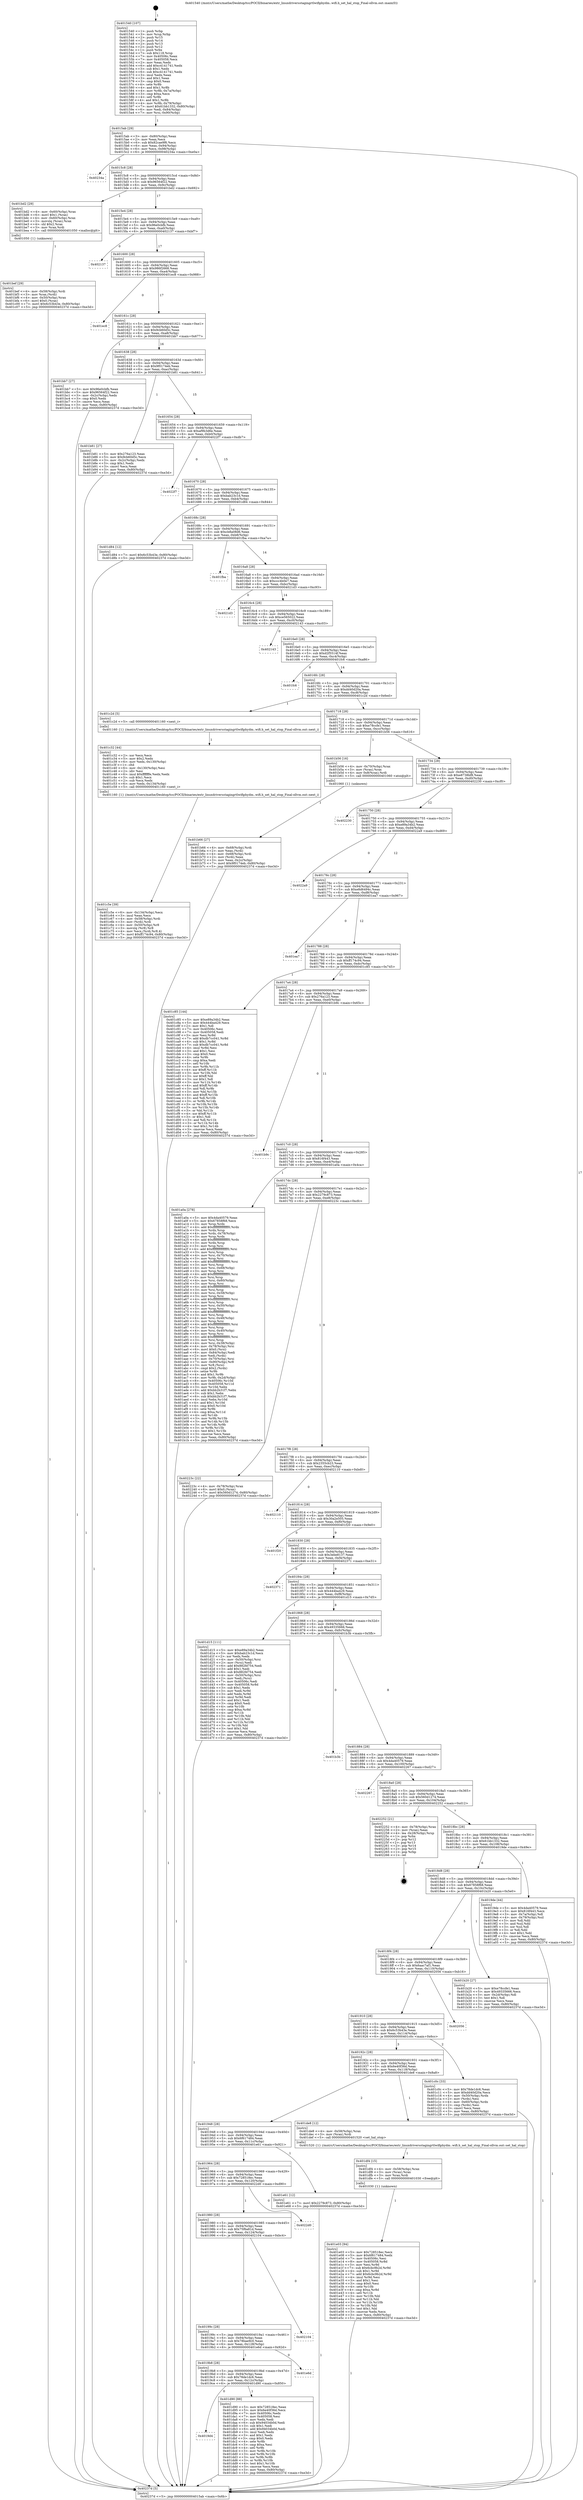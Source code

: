 digraph "0x401540" {
  label = "0x401540 (/mnt/c/Users/mathe/Desktop/tcc/POCII/binaries/extr_linuxdriversstagingrtlwifiphydm..wifi.h_set_hal_stop_Final-ollvm.out::main(0))"
  labelloc = "t"
  node[shape=record]

  Entry [label="",width=0.3,height=0.3,shape=circle,fillcolor=black,style=filled]
  "0x4015ab" [label="{
     0x4015ab [29]\l
     | [instrs]\l
     &nbsp;&nbsp;0x4015ab \<+3\>: mov -0x80(%rbp),%eax\l
     &nbsp;&nbsp;0x4015ae \<+2\>: mov %eax,%ecx\l
     &nbsp;&nbsp;0x4015b0 \<+6\>: sub $0x82cae9f6,%ecx\l
     &nbsp;&nbsp;0x4015b6 \<+6\>: mov %eax,-0x94(%rbp)\l
     &nbsp;&nbsp;0x4015bc \<+6\>: mov %ecx,-0x98(%rbp)\l
     &nbsp;&nbsp;0x4015c2 \<+6\>: je 000000000040234a \<main+0xe0a\>\l
  }"]
  "0x40234a" [label="{
     0x40234a\l
  }", style=dashed]
  "0x4015c8" [label="{
     0x4015c8 [28]\l
     | [instrs]\l
     &nbsp;&nbsp;0x4015c8 \<+5\>: jmp 00000000004015cd \<main+0x8d\>\l
     &nbsp;&nbsp;0x4015cd \<+6\>: mov -0x94(%rbp),%eax\l
     &nbsp;&nbsp;0x4015d3 \<+5\>: sub $0x96564f22,%eax\l
     &nbsp;&nbsp;0x4015d8 \<+6\>: mov %eax,-0x9c(%rbp)\l
     &nbsp;&nbsp;0x4015de \<+6\>: je 0000000000401bd2 \<main+0x692\>\l
  }"]
  Exit [label="",width=0.3,height=0.3,shape=circle,fillcolor=black,style=filled,peripheries=2]
  "0x401bd2" [label="{
     0x401bd2 [29]\l
     | [instrs]\l
     &nbsp;&nbsp;0x401bd2 \<+4\>: mov -0x60(%rbp),%rax\l
     &nbsp;&nbsp;0x401bd6 \<+6\>: movl $0x1,(%rax)\l
     &nbsp;&nbsp;0x401bdc \<+4\>: mov -0x60(%rbp),%rax\l
     &nbsp;&nbsp;0x401be0 \<+3\>: movslq (%rax),%rax\l
     &nbsp;&nbsp;0x401be3 \<+4\>: shl $0x2,%rax\l
     &nbsp;&nbsp;0x401be7 \<+3\>: mov %rax,%rdi\l
     &nbsp;&nbsp;0x401bea \<+5\>: call 0000000000401050 \<malloc@plt\>\l
     | [calls]\l
     &nbsp;&nbsp;0x401050 \{1\} (unknown)\l
  }"]
  "0x4015e4" [label="{
     0x4015e4 [28]\l
     | [instrs]\l
     &nbsp;&nbsp;0x4015e4 \<+5\>: jmp 00000000004015e9 \<main+0xa9\>\l
     &nbsp;&nbsp;0x4015e9 \<+6\>: mov -0x94(%rbp),%eax\l
     &nbsp;&nbsp;0x4015ef \<+5\>: sub $0x96e0cbfb,%eax\l
     &nbsp;&nbsp;0x4015f4 \<+6\>: mov %eax,-0xa0(%rbp)\l
     &nbsp;&nbsp;0x4015fa \<+6\>: je 0000000000402137 \<main+0xbf7\>\l
  }"]
  "0x401e03" [label="{
     0x401e03 [94]\l
     | [instrs]\l
     &nbsp;&nbsp;0x401e03 \<+5\>: mov $0x728518ec,%ecx\l
     &nbsp;&nbsp;0x401e08 \<+5\>: mov $0x6f617484,%edx\l
     &nbsp;&nbsp;0x401e0d \<+7\>: mov 0x40506c,%esi\l
     &nbsp;&nbsp;0x401e14 \<+8\>: mov 0x405058,%r8d\l
     &nbsp;&nbsp;0x401e1c \<+3\>: mov %esi,%r9d\l
     &nbsp;&nbsp;0x401e1f \<+7\>: sub $0x6cbc9b2d,%r9d\l
     &nbsp;&nbsp;0x401e26 \<+4\>: sub $0x1,%r9d\l
     &nbsp;&nbsp;0x401e2a \<+7\>: add $0x6cbc9b2d,%r9d\l
     &nbsp;&nbsp;0x401e31 \<+4\>: imul %r9d,%esi\l
     &nbsp;&nbsp;0x401e35 \<+3\>: and $0x1,%esi\l
     &nbsp;&nbsp;0x401e38 \<+3\>: cmp $0x0,%esi\l
     &nbsp;&nbsp;0x401e3b \<+4\>: sete %r10b\l
     &nbsp;&nbsp;0x401e3f \<+4\>: cmp $0xa,%r8d\l
     &nbsp;&nbsp;0x401e43 \<+4\>: setl %r11b\l
     &nbsp;&nbsp;0x401e47 \<+3\>: mov %r10b,%bl\l
     &nbsp;&nbsp;0x401e4a \<+3\>: and %r11b,%bl\l
     &nbsp;&nbsp;0x401e4d \<+3\>: xor %r11b,%r10b\l
     &nbsp;&nbsp;0x401e50 \<+3\>: or %r10b,%bl\l
     &nbsp;&nbsp;0x401e53 \<+3\>: test $0x1,%bl\l
     &nbsp;&nbsp;0x401e56 \<+3\>: cmovne %edx,%ecx\l
     &nbsp;&nbsp;0x401e59 \<+3\>: mov %ecx,-0x80(%rbp)\l
     &nbsp;&nbsp;0x401e5c \<+5\>: jmp 000000000040237d \<main+0xe3d\>\l
  }"]
  "0x402137" [label="{
     0x402137\l
  }", style=dashed]
  "0x401600" [label="{
     0x401600 [28]\l
     | [instrs]\l
     &nbsp;&nbsp;0x401600 \<+5\>: jmp 0000000000401605 \<main+0xc5\>\l
     &nbsp;&nbsp;0x401605 \<+6\>: mov -0x94(%rbp),%eax\l
     &nbsp;&nbsp;0x40160b \<+5\>: sub $0x986f2668,%eax\l
     &nbsp;&nbsp;0x401610 \<+6\>: mov %eax,-0xa4(%rbp)\l
     &nbsp;&nbsp;0x401616 \<+6\>: je 0000000000401ec8 \<main+0x988\>\l
  }"]
  "0x401df4" [label="{
     0x401df4 [15]\l
     | [instrs]\l
     &nbsp;&nbsp;0x401df4 \<+4\>: mov -0x58(%rbp),%rax\l
     &nbsp;&nbsp;0x401df8 \<+3\>: mov (%rax),%rax\l
     &nbsp;&nbsp;0x401dfb \<+3\>: mov %rax,%rdi\l
     &nbsp;&nbsp;0x401dfe \<+5\>: call 0000000000401030 \<free@plt\>\l
     | [calls]\l
     &nbsp;&nbsp;0x401030 \{1\} (unknown)\l
  }"]
  "0x401ec8" [label="{
     0x401ec8\l
  }", style=dashed]
  "0x40161c" [label="{
     0x40161c [28]\l
     | [instrs]\l
     &nbsp;&nbsp;0x40161c \<+5\>: jmp 0000000000401621 \<main+0xe1\>\l
     &nbsp;&nbsp;0x401621 \<+6\>: mov -0x94(%rbp),%eax\l
     &nbsp;&nbsp;0x401627 \<+5\>: sub $0x9cb60d5c,%eax\l
     &nbsp;&nbsp;0x40162c \<+6\>: mov %eax,-0xa8(%rbp)\l
     &nbsp;&nbsp;0x401632 \<+6\>: je 0000000000401bb7 \<main+0x677\>\l
  }"]
  "0x4019d4" [label="{
     0x4019d4\l
  }", style=dashed]
  "0x401bb7" [label="{
     0x401bb7 [27]\l
     | [instrs]\l
     &nbsp;&nbsp;0x401bb7 \<+5\>: mov $0x96e0cbfb,%eax\l
     &nbsp;&nbsp;0x401bbc \<+5\>: mov $0x96564f22,%ecx\l
     &nbsp;&nbsp;0x401bc1 \<+3\>: mov -0x2c(%rbp),%edx\l
     &nbsp;&nbsp;0x401bc4 \<+3\>: cmp $0x0,%edx\l
     &nbsp;&nbsp;0x401bc7 \<+3\>: cmove %ecx,%eax\l
     &nbsp;&nbsp;0x401bca \<+3\>: mov %eax,-0x80(%rbp)\l
     &nbsp;&nbsp;0x401bcd \<+5\>: jmp 000000000040237d \<main+0xe3d\>\l
  }"]
  "0x401638" [label="{
     0x401638 [28]\l
     | [instrs]\l
     &nbsp;&nbsp;0x401638 \<+5\>: jmp 000000000040163d \<main+0xfd\>\l
     &nbsp;&nbsp;0x40163d \<+6\>: mov -0x94(%rbp),%eax\l
     &nbsp;&nbsp;0x401643 \<+5\>: sub $0x9f0174eb,%eax\l
     &nbsp;&nbsp;0x401648 \<+6\>: mov %eax,-0xac(%rbp)\l
     &nbsp;&nbsp;0x40164e \<+6\>: je 0000000000401b81 \<main+0x641\>\l
  }"]
  "0x401d90" [label="{
     0x401d90 [88]\l
     | [instrs]\l
     &nbsp;&nbsp;0x401d90 \<+5\>: mov $0x728518ec,%eax\l
     &nbsp;&nbsp;0x401d95 \<+5\>: mov $0x6e40f36d,%ecx\l
     &nbsp;&nbsp;0x401d9a \<+7\>: mov 0x40506c,%edx\l
     &nbsp;&nbsp;0x401da1 \<+7\>: mov 0x405058,%esi\l
     &nbsp;&nbsp;0x401da8 \<+2\>: mov %edx,%edi\l
     &nbsp;&nbsp;0x401daa \<+6\>: sub $0x94034b0d,%edi\l
     &nbsp;&nbsp;0x401db0 \<+3\>: sub $0x1,%edi\l
     &nbsp;&nbsp;0x401db3 \<+6\>: add $0x94034b0d,%edi\l
     &nbsp;&nbsp;0x401db9 \<+3\>: imul %edi,%edx\l
     &nbsp;&nbsp;0x401dbc \<+3\>: and $0x1,%edx\l
     &nbsp;&nbsp;0x401dbf \<+3\>: cmp $0x0,%edx\l
     &nbsp;&nbsp;0x401dc2 \<+4\>: sete %r8b\l
     &nbsp;&nbsp;0x401dc6 \<+3\>: cmp $0xa,%esi\l
     &nbsp;&nbsp;0x401dc9 \<+4\>: setl %r9b\l
     &nbsp;&nbsp;0x401dcd \<+3\>: mov %r8b,%r10b\l
     &nbsp;&nbsp;0x401dd0 \<+3\>: and %r9b,%r10b\l
     &nbsp;&nbsp;0x401dd3 \<+3\>: xor %r9b,%r8b\l
     &nbsp;&nbsp;0x401dd6 \<+3\>: or %r8b,%r10b\l
     &nbsp;&nbsp;0x401dd9 \<+4\>: test $0x1,%r10b\l
     &nbsp;&nbsp;0x401ddd \<+3\>: cmovne %ecx,%eax\l
     &nbsp;&nbsp;0x401de0 \<+3\>: mov %eax,-0x80(%rbp)\l
     &nbsp;&nbsp;0x401de3 \<+5\>: jmp 000000000040237d \<main+0xe3d\>\l
  }"]
  "0x401b81" [label="{
     0x401b81 [27]\l
     | [instrs]\l
     &nbsp;&nbsp;0x401b81 \<+5\>: mov $0x276a123,%eax\l
     &nbsp;&nbsp;0x401b86 \<+5\>: mov $0x9cb60d5c,%ecx\l
     &nbsp;&nbsp;0x401b8b \<+3\>: mov -0x2c(%rbp),%edx\l
     &nbsp;&nbsp;0x401b8e \<+3\>: cmp $0x1,%edx\l
     &nbsp;&nbsp;0x401b91 \<+3\>: cmovl %ecx,%eax\l
     &nbsp;&nbsp;0x401b94 \<+3\>: mov %eax,-0x80(%rbp)\l
     &nbsp;&nbsp;0x401b97 \<+5\>: jmp 000000000040237d \<main+0xe3d\>\l
  }"]
  "0x401654" [label="{
     0x401654 [28]\l
     | [instrs]\l
     &nbsp;&nbsp;0x401654 \<+5\>: jmp 0000000000401659 \<main+0x119\>\l
     &nbsp;&nbsp;0x401659 \<+6\>: mov -0x94(%rbp),%eax\l
     &nbsp;&nbsp;0x40165f \<+5\>: sub $0xaf9b3d6e,%eax\l
     &nbsp;&nbsp;0x401664 \<+6\>: mov %eax,-0xb0(%rbp)\l
     &nbsp;&nbsp;0x40166a \<+6\>: je 00000000004022f7 \<main+0xdb7\>\l
  }"]
  "0x4019b8" [label="{
     0x4019b8 [28]\l
     | [instrs]\l
     &nbsp;&nbsp;0x4019b8 \<+5\>: jmp 00000000004019bd \<main+0x47d\>\l
     &nbsp;&nbsp;0x4019bd \<+6\>: mov -0x94(%rbp),%eax\l
     &nbsp;&nbsp;0x4019c3 \<+5\>: sub $0x78de1dc6,%eax\l
     &nbsp;&nbsp;0x4019c8 \<+6\>: mov %eax,-0x12c(%rbp)\l
     &nbsp;&nbsp;0x4019ce \<+6\>: je 0000000000401d90 \<main+0x850\>\l
  }"]
  "0x4022f7" [label="{
     0x4022f7\l
  }", style=dashed]
  "0x401670" [label="{
     0x401670 [28]\l
     | [instrs]\l
     &nbsp;&nbsp;0x401670 \<+5\>: jmp 0000000000401675 \<main+0x135\>\l
     &nbsp;&nbsp;0x401675 \<+6\>: mov -0x94(%rbp),%eax\l
     &nbsp;&nbsp;0x40167b \<+5\>: sub $0xbab23c1d,%eax\l
     &nbsp;&nbsp;0x401680 \<+6\>: mov %eax,-0xb4(%rbp)\l
     &nbsp;&nbsp;0x401686 \<+6\>: je 0000000000401d84 \<main+0x844\>\l
  }"]
  "0x401e6d" [label="{
     0x401e6d\l
  }", style=dashed]
  "0x401d84" [label="{
     0x401d84 [12]\l
     | [instrs]\l
     &nbsp;&nbsp;0x401d84 \<+7\>: movl $0x6c53b43e,-0x80(%rbp)\l
     &nbsp;&nbsp;0x401d8b \<+5\>: jmp 000000000040237d \<main+0xe3d\>\l
  }"]
  "0x40168c" [label="{
     0x40168c [28]\l
     | [instrs]\l
     &nbsp;&nbsp;0x40168c \<+5\>: jmp 0000000000401691 \<main+0x151\>\l
     &nbsp;&nbsp;0x401691 \<+6\>: mov -0x94(%rbp),%eax\l
     &nbsp;&nbsp;0x401697 \<+5\>: sub $0xcb8a08d6,%eax\l
     &nbsp;&nbsp;0x40169c \<+6\>: mov %eax,-0xb8(%rbp)\l
     &nbsp;&nbsp;0x4016a2 \<+6\>: je 0000000000401fba \<main+0xa7a\>\l
  }"]
  "0x40199c" [label="{
     0x40199c [28]\l
     | [instrs]\l
     &nbsp;&nbsp;0x40199c \<+5\>: jmp 00000000004019a1 \<main+0x461\>\l
     &nbsp;&nbsp;0x4019a1 \<+6\>: mov -0x94(%rbp),%eax\l
     &nbsp;&nbsp;0x4019a7 \<+5\>: sub $0x78bae9c0,%eax\l
     &nbsp;&nbsp;0x4019ac \<+6\>: mov %eax,-0x128(%rbp)\l
     &nbsp;&nbsp;0x4019b2 \<+6\>: je 0000000000401e6d \<main+0x92d\>\l
  }"]
  "0x401fba" [label="{
     0x401fba\l
  }", style=dashed]
  "0x4016a8" [label="{
     0x4016a8 [28]\l
     | [instrs]\l
     &nbsp;&nbsp;0x4016a8 \<+5\>: jmp 00000000004016ad \<main+0x16d\>\l
     &nbsp;&nbsp;0x4016ad \<+6\>: mov -0x94(%rbp),%eax\l
     &nbsp;&nbsp;0x4016b3 \<+5\>: sub $0xccc4b0e7,%eax\l
     &nbsp;&nbsp;0x4016b8 \<+6\>: mov %eax,-0xbc(%rbp)\l
     &nbsp;&nbsp;0x4016be \<+6\>: je 00000000004021d3 \<main+0xc93\>\l
  }"]
  "0x402104" [label="{
     0x402104\l
  }", style=dashed]
  "0x4021d3" [label="{
     0x4021d3\l
  }", style=dashed]
  "0x4016c4" [label="{
     0x4016c4 [28]\l
     | [instrs]\l
     &nbsp;&nbsp;0x4016c4 \<+5\>: jmp 00000000004016c9 \<main+0x189\>\l
     &nbsp;&nbsp;0x4016c9 \<+6\>: mov -0x94(%rbp),%eax\l
     &nbsp;&nbsp;0x4016cf \<+5\>: sub $0xce565022,%eax\l
     &nbsp;&nbsp;0x4016d4 \<+6\>: mov %eax,-0xc0(%rbp)\l
     &nbsp;&nbsp;0x4016da \<+6\>: je 0000000000402143 \<main+0xc03\>\l
  }"]
  "0x401980" [label="{
     0x401980 [28]\l
     | [instrs]\l
     &nbsp;&nbsp;0x401980 \<+5\>: jmp 0000000000401985 \<main+0x445\>\l
     &nbsp;&nbsp;0x401985 \<+6\>: mov -0x94(%rbp),%eax\l
     &nbsp;&nbsp;0x40198b \<+5\>: sub $0x75f6a81d,%eax\l
     &nbsp;&nbsp;0x401990 \<+6\>: mov %eax,-0x124(%rbp)\l
     &nbsp;&nbsp;0x401996 \<+6\>: je 0000000000402104 \<main+0xbc4\>\l
  }"]
  "0x402143" [label="{
     0x402143\l
  }", style=dashed]
  "0x4016e0" [label="{
     0x4016e0 [28]\l
     | [instrs]\l
     &nbsp;&nbsp;0x4016e0 \<+5\>: jmp 00000000004016e5 \<main+0x1a5\>\l
     &nbsp;&nbsp;0x4016e5 \<+6\>: mov -0x94(%rbp),%eax\l
     &nbsp;&nbsp;0x4016eb \<+5\>: sub $0xd2f5514f,%eax\l
     &nbsp;&nbsp;0x4016f0 \<+6\>: mov %eax,-0xc4(%rbp)\l
     &nbsp;&nbsp;0x4016f6 \<+6\>: je 0000000000401fc6 \<main+0xa86\>\l
  }"]
  "0x4022d0" [label="{
     0x4022d0\l
  }", style=dashed]
  "0x401fc6" [label="{
     0x401fc6\l
  }", style=dashed]
  "0x4016fc" [label="{
     0x4016fc [28]\l
     | [instrs]\l
     &nbsp;&nbsp;0x4016fc \<+5\>: jmp 0000000000401701 \<main+0x1c1\>\l
     &nbsp;&nbsp;0x401701 \<+6\>: mov -0x94(%rbp),%eax\l
     &nbsp;&nbsp;0x401707 \<+5\>: sub $0xdd40d20a,%eax\l
     &nbsp;&nbsp;0x40170c \<+6\>: mov %eax,-0xc8(%rbp)\l
     &nbsp;&nbsp;0x401712 \<+6\>: je 0000000000401c2d \<main+0x6ed\>\l
  }"]
  "0x401964" [label="{
     0x401964 [28]\l
     | [instrs]\l
     &nbsp;&nbsp;0x401964 \<+5\>: jmp 0000000000401969 \<main+0x429\>\l
     &nbsp;&nbsp;0x401969 \<+6\>: mov -0x94(%rbp),%eax\l
     &nbsp;&nbsp;0x40196f \<+5\>: sub $0x728518ec,%eax\l
     &nbsp;&nbsp;0x401974 \<+6\>: mov %eax,-0x120(%rbp)\l
     &nbsp;&nbsp;0x40197a \<+6\>: je 00000000004022d0 \<main+0xd90\>\l
  }"]
  "0x401c2d" [label="{
     0x401c2d [5]\l
     | [instrs]\l
     &nbsp;&nbsp;0x401c2d \<+5\>: call 0000000000401160 \<next_i\>\l
     | [calls]\l
     &nbsp;&nbsp;0x401160 \{1\} (/mnt/c/Users/mathe/Desktop/tcc/POCII/binaries/extr_linuxdriversstagingrtlwifiphydm..wifi.h_set_hal_stop_Final-ollvm.out::next_i)\l
  }"]
  "0x401718" [label="{
     0x401718 [28]\l
     | [instrs]\l
     &nbsp;&nbsp;0x401718 \<+5\>: jmp 000000000040171d \<main+0x1dd\>\l
     &nbsp;&nbsp;0x40171d \<+6\>: mov -0x94(%rbp),%eax\l
     &nbsp;&nbsp;0x401723 \<+5\>: sub $0xe78ccfe1,%eax\l
     &nbsp;&nbsp;0x401728 \<+6\>: mov %eax,-0xcc(%rbp)\l
     &nbsp;&nbsp;0x40172e \<+6\>: je 0000000000401b56 \<main+0x616\>\l
  }"]
  "0x401e61" [label="{
     0x401e61 [12]\l
     | [instrs]\l
     &nbsp;&nbsp;0x401e61 \<+7\>: movl $0x2279c873,-0x80(%rbp)\l
     &nbsp;&nbsp;0x401e68 \<+5\>: jmp 000000000040237d \<main+0xe3d\>\l
  }"]
  "0x401b56" [label="{
     0x401b56 [16]\l
     | [instrs]\l
     &nbsp;&nbsp;0x401b56 \<+4\>: mov -0x70(%rbp),%rax\l
     &nbsp;&nbsp;0x401b5a \<+3\>: mov (%rax),%rax\l
     &nbsp;&nbsp;0x401b5d \<+4\>: mov 0x8(%rax),%rdi\l
     &nbsp;&nbsp;0x401b61 \<+5\>: call 0000000000401060 \<atoi@plt\>\l
     | [calls]\l
     &nbsp;&nbsp;0x401060 \{1\} (unknown)\l
  }"]
  "0x401734" [label="{
     0x401734 [28]\l
     | [instrs]\l
     &nbsp;&nbsp;0x401734 \<+5\>: jmp 0000000000401739 \<main+0x1f9\>\l
     &nbsp;&nbsp;0x401739 \<+6\>: mov -0x94(%rbp),%eax\l
     &nbsp;&nbsp;0x40173f \<+5\>: sub $0xe8738bf8,%eax\l
     &nbsp;&nbsp;0x401744 \<+6\>: mov %eax,-0xd0(%rbp)\l
     &nbsp;&nbsp;0x40174a \<+6\>: je 0000000000402230 \<main+0xcf0\>\l
  }"]
  "0x401948" [label="{
     0x401948 [28]\l
     | [instrs]\l
     &nbsp;&nbsp;0x401948 \<+5\>: jmp 000000000040194d \<main+0x40d\>\l
     &nbsp;&nbsp;0x40194d \<+6\>: mov -0x94(%rbp),%eax\l
     &nbsp;&nbsp;0x401953 \<+5\>: sub $0x6f617484,%eax\l
     &nbsp;&nbsp;0x401958 \<+6\>: mov %eax,-0x11c(%rbp)\l
     &nbsp;&nbsp;0x40195e \<+6\>: je 0000000000401e61 \<main+0x921\>\l
  }"]
  "0x402230" [label="{
     0x402230\l
  }", style=dashed]
  "0x401750" [label="{
     0x401750 [28]\l
     | [instrs]\l
     &nbsp;&nbsp;0x401750 \<+5\>: jmp 0000000000401755 \<main+0x215\>\l
     &nbsp;&nbsp;0x401755 \<+6\>: mov -0x94(%rbp),%eax\l
     &nbsp;&nbsp;0x40175b \<+5\>: sub $0xe89a34b2,%eax\l
     &nbsp;&nbsp;0x401760 \<+6\>: mov %eax,-0xd4(%rbp)\l
     &nbsp;&nbsp;0x401766 \<+6\>: je 00000000004022a9 \<main+0xd69\>\l
  }"]
  "0x401de8" [label="{
     0x401de8 [12]\l
     | [instrs]\l
     &nbsp;&nbsp;0x401de8 \<+4\>: mov -0x58(%rbp),%rax\l
     &nbsp;&nbsp;0x401dec \<+3\>: mov (%rax),%rdi\l
     &nbsp;&nbsp;0x401def \<+5\>: call 0000000000401520 \<set_hal_stop\>\l
     | [calls]\l
     &nbsp;&nbsp;0x401520 \{1\} (/mnt/c/Users/mathe/Desktop/tcc/POCII/binaries/extr_linuxdriversstagingrtlwifiphydm..wifi.h_set_hal_stop_Final-ollvm.out::set_hal_stop)\l
  }"]
  "0x4022a9" [label="{
     0x4022a9\l
  }", style=dashed]
  "0x40176c" [label="{
     0x40176c [28]\l
     | [instrs]\l
     &nbsp;&nbsp;0x40176c \<+5\>: jmp 0000000000401771 \<main+0x231\>\l
     &nbsp;&nbsp;0x401771 \<+6\>: mov -0x94(%rbp),%eax\l
     &nbsp;&nbsp;0x401777 \<+5\>: sub $0xe8d6494c,%eax\l
     &nbsp;&nbsp;0x40177c \<+6\>: mov %eax,-0xd8(%rbp)\l
     &nbsp;&nbsp;0x401782 \<+6\>: je 0000000000401ea7 \<main+0x967\>\l
  }"]
  "0x401c5e" [label="{
     0x401c5e [39]\l
     | [instrs]\l
     &nbsp;&nbsp;0x401c5e \<+6\>: mov -0x134(%rbp),%ecx\l
     &nbsp;&nbsp;0x401c64 \<+3\>: imul %eax,%ecx\l
     &nbsp;&nbsp;0x401c67 \<+4\>: mov -0x58(%rbp),%rdi\l
     &nbsp;&nbsp;0x401c6b \<+3\>: mov (%rdi),%rdi\l
     &nbsp;&nbsp;0x401c6e \<+4\>: mov -0x50(%rbp),%r8\l
     &nbsp;&nbsp;0x401c72 \<+3\>: movslq (%r8),%r8\l
     &nbsp;&nbsp;0x401c75 \<+4\>: mov %ecx,(%rdi,%r8,4)\l
     &nbsp;&nbsp;0x401c79 \<+7\>: movl $0xff174c94,-0x80(%rbp)\l
     &nbsp;&nbsp;0x401c80 \<+5\>: jmp 000000000040237d \<main+0xe3d\>\l
  }"]
  "0x401ea7" [label="{
     0x401ea7\l
  }", style=dashed]
  "0x401788" [label="{
     0x401788 [28]\l
     | [instrs]\l
     &nbsp;&nbsp;0x401788 \<+5\>: jmp 000000000040178d \<main+0x24d\>\l
     &nbsp;&nbsp;0x40178d \<+6\>: mov -0x94(%rbp),%eax\l
     &nbsp;&nbsp;0x401793 \<+5\>: sub $0xff174c94,%eax\l
     &nbsp;&nbsp;0x401798 \<+6\>: mov %eax,-0xdc(%rbp)\l
     &nbsp;&nbsp;0x40179e \<+6\>: je 0000000000401c85 \<main+0x745\>\l
  }"]
  "0x401c32" [label="{
     0x401c32 [44]\l
     | [instrs]\l
     &nbsp;&nbsp;0x401c32 \<+2\>: xor %ecx,%ecx\l
     &nbsp;&nbsp;0x401c34 \<+5\>: mov $0x2,%edx\l
     &nbsp;&nbsp;0x401c39 \<+6\>: mov %edx,-0x130(%rbp)\l
     &nbsp;&nbsp;0x401c3f \<+1\>: cltd\l
     &nbsp;&nbsp;0x401c40 \<+6\>: mov -0x130(%rbp),%esi\l
     &nbsp;&nbsp;0x401c46 \<+2\>: idiv %esi\l
     &nbsp;&nbsp;0x401c48 \<+6\>: imul $0xfffffffe,%edx,%edx\l
     &nbsp;&nbsp;0x401c4e \<+3\>: sub $0x1,%ecx\l
     &nbsp;&nbsp;0x401c51 \<+2\>: sub %ecx,%edx\l
     &nbsp;&nbsp;0x401c53 \<+6\>: mov %edx,-0x134(%rbp)\l
     &nbsp;&nbsp;0x401c59 \<+5\>: call 0000000000401160 \<next_i\>\l
     | [calls]\l
     &nbsp;&nbsp;0x401160 \{1\} (/mnt/c/Users/mathe/Desktop/tcc/POCII/binaries/extr_linuxdriversstagingrtlwifiphydm..wifi.h_set_hal_stop_Final-ollvm.out::next_i)\l
  }"]
  "0x401c85" [label="{
     0x401c85 [144]\l
     | [instrs]\l
     &nbsp;&nbsp;0x401c85 \<+5\>: mov $0xe89a34b2,%eax\l
     &nbsp;&nbsp;0x401c8a \<+5\>: mov $0x444ba429,%ecx\l
     &nbsp;&nbsp;0x401c8f \<+2\>: mov $0x1,%dl\l
     &nbsp;&nbsp;0x401c91 \<+7\>: mov 0x40506c,%esi\l
     &nbsp;&nbsp;0x401c98 \<+7\>: mov 0x405058,%edi\l
     &nbsp;&nbsp;0x401c9f \<+3\>: mov %esi,%r8d\l
     &nbsp;&nbsp;0x401ca2 \<+7\>: add $0xdb7cc041,%r8d\l
     &nbsp;&nbsp;0x401ca9 \<+4\>: sub $0x1,%r8d\l
     &nbsp;&nbsp;0x401cad \<+7\>: sub $0xdb7cc041,%r8d\l
     &nbsp;&nbsp;0x401cb4 \<+4\>: imul %r8d,%esi\l
     &nbsp;&nbsp;0x401cb8 \<+3\>: and $0x1,%esi\l
     &nbsp;&nbsp;0x401cbb \<+3\>: cmp $0x0,%esi\l
     &nbsp;&nbsp;0x401cbe \<+4\>: sete %r9b\l
     &nbsp;&nbsp;0x401cc2 \<+3\>: cmp $0xa,%edi\l
     &nbsp;&nbsp;0x401cc5 \<+4\>: setl %r10b\l
     &nbsp;&nbsp;0x401cc9 \<+3\>: mov %r9b,%r11b\l
     &nbsp;&nbsp;0x401ccc \<+4\>: xor $0xff,%r11b\l
     &nbsp;&nbsp;0x401cd0 \<+3\>: mov %r10b,%bl\l
     &nbsp;&nbsp;0x401cd3 \<+3\>: xor $0xff,%bl\l
     &nbsp;&nbsp;0x401cd6 \<+3\>: xor $0x1,%dl\l
     &nbsp;&nbsp;0x401cd9 \<+3\>: mov %r11b,%r14b\l
     &nbsp;&nbsp;0x401cdc \<+4\>: and $0xff,%r14b\l
     &nbsp;&nbsp;0x401ce0 \<+3\>: and %dl,%r9b\l
     &nbsp;&nbsp;0x401ce3 \<+3\>: mov %bl,%r15b\l
     &nbsp;&nbsp;0x401ce6 \<+4\>: and $0xff,%r15b\l
     &nbsp;&nbsp;0x401cea \<+3\>: and %dl,%r10b\l
     &nbsp;&nbsp;0x401ced \<+3\>: or %r9b,%r14b\l
     &nbsp;&nbsp;0x401cf0 \<+3\>: or %r10b,%r15b\l
     &nbsp;&nbsp;0x401cf3 \<+3\>: xor %r15b,%r14b\l
     &nbsp;&nbsp;0x401cf6 \<+3\>: or %bl,%r11b\l
     &nbsp;&nbsp;0x401cf9 \<+4\>: xor $0xff,%r11b\l
     &nbsp;&nbsp;0x401cfd \<+3\>: or $0x1,%dl\l
     &nbsp;&nbsp;0x401d00 \<+3\>: and %dl,%r11b\l
     &nbsp;&nbsp;0x401d03 \<+3\>: or %r11b,%r14b\l
     &nbsp;&nbsp;0x401d06 \<+4\>: test $0x1,%r14b\l
     &nbsp;&nbsp;0x401d0a \<+3\>: cmovne %ecx,%eax\l
     &nbsp;&nbsp;0x401d0d \<+3\>: mov %eax,-0x80(%rbp)\l
     &nbsp;&nbsp;0x401d10 \<+5\>: jmp 000000000040237d \<main+0xe3d\>\l
  }"]
  "0x4017a4" [label="{
     0x4017a4 [28]\l
     | [instrs]\l
     &nbsp;&nbsp;0x4017a4 \<+5\>: jmp 00000000004017a9 \<main+0x269\>\l
     &nbsp;&nbsp;0x4017a9 \<+6\>: mov -0x94(%rbp),%eax\l
     &nbsp;&nbsp;0x4017af \<+5\>: sub $0x276a123,%eax\l
     &nbsp;&nbsp;0x4017b4 \<+6\>: mov %eax,-0xe0(%rbp)\l
     &nbsp;&nbsp;0x4017ba \<+6\>: je 0000000000401b9c \<main+0x65c\>\l
  }"]
  "0x40192c" [label="{
     0x40192c [28]\l
     | [instrs]\l
     &nbsp;&nbsp;0x40192c \<+5\>: jmp 0000000000401931 \<main+0x3f1\>\l
     &nbsp;&nbsp;0x401931 \<+6\>: mov -0x94(%rbp),%eax\l
     &nbsp;&nbsp;0x401937 \<+5\>: sub $0x6e40f36d,%eax\l
     &nbsp;&nbsp;0x40193c \<+6\>: mov %eax,-0x118(%rbp)\l
     &nbsp;&nbsp;0x401942 \<+6\>: je 0000000000401de8 \<main+0x8a8\>\l
  }"]
  "0x401b9c" [label="{
     0x401b9c\l
  }", style=dashed]
  "0x4017c0" [label="{
     0x4017c0 [28]\l
     | [instrs]\l
     &nbsp;&nbsp;0x4017c0 \<+5\>: jmp 00000000004017c5 \<main+0x285\>\l
     &nbsp;&nbsp;0x4017c5 \<+6\>: mov -0x94(%rbp),%eax\l
     &nbsp;&nbsp;0x4017cb \<+5\>: sub $0x816f443,%eax\l
     &nbsp;&nbsp;0x4017d0 \<+6\>: mov %eax,-0xe4(%rbp)\l
     &nbsp;&nbsp;0x4017d6 \<+6\>: je 0000000000401a0a \<main+0x4ca\>\l
  }"]
  "0x401c0c" [label="{
     0x401c0c [33]\l
     | [instrs]\l
     &nbsp;&nbsp;0x401c0c \<+5\>: mov $0x78de1dc6,%eax\l
     &nbsp;&nbsp;0x401c11 \<+5\>: mov $0xdd40d20a,%ecx\l
     &nbsp;&nbsp;0x401c16 \<+4\>: mov -0x50(%rbp),%rdx\l
     &nbsp;&nbsp;0x401c1a \<+2\>: mov (%rdx),%esi\l
     &nbsp;&nbsp;0x401c1c \<+4\>: mov -0x60(%rbp),%rdx\l
     &nbsp;&nbsp;0x401c20 \<+2\>: cmp (%rdx),%esi\l
     &nbsp;&nbsp;0x401c22 \<+3\>: cmovl %ecx,%eax\l
     &nbsp;&nbsp;0x401c25 \<+3\>: mov %eax,-0x80(%rbp)\l
     &nbsp;&nbsp;0x401c28 \<+5\>: jmp 000000000040237d \<main+0xe3d\>\l
  }"]
  "0x401a0a" [label="{
     0x401a0a [278]\l
     | [instrs]\l
     &nbsp;&nbsp;0x401a0a \<+5\>: mov $0x4da40579,%eax\l
     &nbsp;&nbsp;0x401a0f \<+5\>: mov $0x67858f68,%ecx\l
     &nbsp;&nbsp;0x401a14 \<+3\>: mov %rsp,%rdx\l
     &nbsp;&nbsp;0x401a17 \<+4\>: add $0xfffffffffffffff0,%rdx\l
     &nbsp;&nbsp;0x401a1b \<+3\>: mov %rdx,%rsp\l
     &nbsp;&nbsp;0x401a1e \<+4\>: mov %rdx,-0x78(%rbp)\l
     &nbsp;&nbsp;0x401a22 \<+3\>: mov %rsp,%rdx\l
     &nbsp;&nbsp;0x401a25 \<+4\>: add $0xfffffffffffffff0,%rdx\l
     &nbsp;&nbsp;0x401a29 \<+3\>: mov %rdx,%rsp\l
     &nbsp;&nbsp;0x401a2c \<+3\>: mov %rsp,%rsi\l
     &nbsp;&nbsp;0x401a2f \<+4\>: add $0xfffffffffffffff0,%rsi\l
     &nbsp;&nbsp;0x401a33 \<+3\>: mov %rsi,%rsp\l
     &nbsp;&nbsp;0x401a36 \<+4\>: mov %rsi,-0x70(%rbp)\l
     &nbsp;&nbsp;0x401a3a \<+3\>: mov %rsp,%rsi\l
     &nbsp;&nbsp;0x401a3d \<+4\>: add $0xfffffffffffffff0,%rsi\l
     &nbsp;&nbsp;0x401a41 \<+3\>: mov %rsi,%rsp\l
     &nbsp;&nbsp;0x401a44 \<+4\>: mov %rsi,-0x68(%rbp)\l
     &nbsp;&nbsp;0x401a48 \<+3\>: mov %rsp,%rsi\l
     &nbsp;&nbsp;0x401a4b \<+4\>: add $0xfffffffffffffff0,%rsi\l
     &nbsp;&nbsp;0x401a4f \<+3\>: mov %rsi,%rsp\l
     &nbsp;&nbsp;0x401a52 \<+4\>: mov %rsi,-0x60(%rbp)\l
     &nbsp;&nbsp;0x401a56 \<+3\>: mov %rsp,%rsi\l
     &nbsp;&nbsp;0x401a59 \<+4\>: add $0xfffffffffffffff0,%rsi\l
     &nbsp;&nbsp;0x401a5d \<+3\>: mov %rsi,%rsp\l
     &nbsp;&nbsp;0x401a60 \<+4\>: mov %rsi,-0x58(%rbp)\l
     &nbsp;&nbsp;0x401a64 \<+3\>: mov %rsp,%rsi\l
     &nbsp;&nbsp;0x401a67 \<+4\>: add $0xfffffffffffffff0,%rsi\l
     &nbsp;&nbsp;0x401a6b \<+3\>: mov %rsi,%rsp\l
     &nbsp;&nbsp;0x401a6e \<+4\>: mov %rsi,-0x50(%rbp)\l
     &nbsp;&nbsp;0x401a72 \<+3\>: mov %rsp,%rsi\l
     &nbsp;&nbsp;0x401a75 \<+4\>: add $0xfffffffffffffff0,%rsi\l
     &nbsp;&nbsp;0x401a79 \<+3\>: mov %rsi,%rsp\l
     &nbsp;&nbsp;0x401a7c \<+4\>: mov %rsi,-0x48(%rbp)\l
     &nbsp;&nbsp;0x401a80 \<+3\>: mov %rsp,%rsi\l
     &nbsp;&nbsp;0x401a83 \<+4\>: add $0xfffffffffffffff0,%rsi\l
     &nbsp;&nbsp;0x401a87 \<+3\>: mov %rsi,%rsp\l
     &nbsp;&nbsp;0x401a8a \<+4\>: mov %rsi,-0x40(%rbp)\l
     &nbsp;&nbsp;0x401a8e \<+3\>: mov %rsp,%rsi\l
     &nbsp;&nbsp;0x401a91 \<+4\>: add $0xfffffffffffffff0,%rsi\l
     &nbsp;&nbsp;0x401a95 \<+3\>: mov %rsi,%rsp\l
     &nbsp;&nbsp;0x401a98 \<+4\>: mov %rsi,-0x38(%rbp)\l
     &nbsp;&nbsp;0x401a9c \<+4\>: mov -0x78(%rbp),%rsi\l
     &nbsp;&nbsp;0x401aa0 \<+6\>: movl $0x0,(%rsi)\l
     &nbsp;&nbsp;0x401aa6 \<+6\>: mov -0x84(%rbp),%edi\l
     &nbsp;&nbsp;0x401aac \<+2\>: mov %edi,(%rdx)\l
     &nbsp;&nbsp;0x401aae \<+4\>: mov -0x70(%rbp),%rsi\l
     &nbsp;&nbsp;0x401ab2 \<+7\>: mov -0x90(%rbp),%r8\l
     &nbsp;&nbsp;0x401ab9 \<+3\>: mov %r8,(%rsi)\l
     &nbsp;&nbsp;0x401abc \<+3\>: cmpl $0x2,(%rdx)\l
     &nbsp;&nbsp;0x401abf \<+4\>: setne %r9b\l
     &nbsp;&nbsp;0x401ac3 \<+4\>: and $0x1,%r9b\l
     &nbsp;&nbsp;0x401ac7 \<+4\>: mov %r9b,-0x2d(%rbp)\l
     &nbsp;&nbsp;0x401acb \<+8\>: mov 0x40506c,%r10d\l
     &nbsp;&nbsp;0x401ad3 \<+8\>: mov 0x405058,%r11d\l
     &nbsp;&nbsp;0x401adb \<+3\>: mov %r10d,%ebx\l
     &nbsp;&nbsp;0x401ade \<+6\>: add $0xbb2b31f7,%ebx\l
     &nbsp;&nbsp;0x401ae4 \<+3\>: sub $0x1,%ebx\l
     &nbsp;&nbsp;0x401ae7 \<+6\>: sub $0xbb2b31f7,%ebx\l
     &nbsp;&nbsp;0x401aed \<+4\>: imul %ebx,%r10d\l
     &nbsp;&nbsp;0x401af1 \<+4\>: and $0x1,%r10d\l
     &nbsp;&nbsp;0x401af5 \<+4\>: cmp $0x0,%r10d\l
     &nbsp;&nbsp;0x401af9 \<+4\>: sete %r9b\l
     &nbsp;&nbsp;0x401afd \<+4\>: cmp $0xa,%r11d\l
     &nbsp;&nbsp;0x401b01 \<+4\>: setl %r14b\l
     &nbsp;&nbsp;0x401b05 \<+3\>: mov %r9b,%r15b\l
     &nbsp;&nbsp;0x401b08 \<+3\>: and %r14b,%r15b\l
     &nbsp;&nbsp;0x401b0b \<+3\>: xor %r14b,%r9b\l
     &nbsp;&nbsp;0x401b0e \<+3\>: or %r9b,%r15b\l
     &nbsp;&nbsp;0x401b11 \<+4\>: test $0x1,%r15b\l
     &nbsp;&nbsp;0x401b15 \<+3\>: cmovne %ecx,%eax\l
     &nbsp;&nbsp;0x401b18 \<+3\>: mov %eax,-0x80(%rbp)\l
     &nbsp;&nbsp;0x401b1b \<+5\>: jmp 000000000040237d \<main+0xe3d\>\l
  }"]
  "0x4017dc" [label="{
     0x4017dc [28]\l
     | [instrs]\l
     &nbsp;&nbsp;0x4017dc \<+5\>: jmp 00000000004017e1 \<main+0x2a1\>\l
     &nbsp;&nbsp;0x4017e1 \<+6\>: mov -0x94(%rbp),%eax\l
     &nbsp;&nbsp;0x4017e7 \<+5\>: sub $0x2279c873,%eax\l
     &nbsp;&nbsp;0x4017ec \<+6\>: mov %eax,-0xe8(%rbp)\l
     &nbsp;&nbsp;0x4017f2 \<+6\>: je 000000000040223c \<main+0xcfc\>\l
  }"]
  "0x401910" [label="{
     0x401910 [28]\l
     | [instrs]\l
     &nbsp;&nbsp;0x401910 \<+5\>: jmp 0000000000401915 \<main+0x3d5\>\l
     &nbsp;&nbsp;0x401915 \<+6\>: mov -0x94(%rbp),%eax\l
     &nbsp;&nbsp;0x40191b \<+5\>: sub $0x6c53b43e,%eax\l
     &nbsp;&nbsp;0x401920 \<+6\>: mov %eax,-0x114(%rbp)\l
     &nbsp;&nbsp;0x401926 \<+6\>: je 0000000000401c0c \<main+0x6cc\>\l
  }"]
  "0x40223c" [label="{
     0x40223c [22]\l
     | [instrs]\l
     &nbsp;&nbsp;0x40223c \<+4\>: mov -0x78(%rbp),%rax\l
     &nbsp;&nbsp;0x402240 \<+6\>: movl $0x0,(%rax)\l
     &nbsp;&nbsp;0x402246 \<+7\>: movl $0x560d1274,-0x80(%rbp)\l
     &nbsp;&nbsp;0x40224d \<+5\>: jmp 000000000040237d \<main+0xe3d\>\l
  }"]
  "0x4017f8" [label="{
     0x4017f8 [28]\l
     | [instrs]\l
     &nbsp;&nbsp;0x4017f8 \<+5\>: jmp 00000000004017fd \<main+0x2bd\>\l
     &nbsp;&nbsp;0x4017fd \<+6\>: mov -0x94(%rbp),%eax\l
     &nbsp;&nbsp;0x401803 \<+5\>: sub $0x2355cb23,%eax\l
     &nbsp;&nbsp;0x401808 \<+6\>: mov %eax,-0xec(%rbp)\l
     &nbsp;&nbsp;0x40180e \<+6\>: je 0000000000402110 \<main+0xbd0\>\l
  }"]
  "0x402056" [label="{
     0x402056\l
  }", style=dashed]
  "0x402110" [label="{
     0x402110\l
  }", style=dashed]
  "0x401814" [label="{
     0x401814 [28]\l
     | [instrs]\l
     &nbsp;&nbsp;0x401814 \<+5\>: jmp 0000000000401819 \<main+0x2d9\>\l
     &nbsp;&nbsp;0x401819 \<+6\>: mov -0x94(%rbp),%eax\l
     &nbsp;&nbsp;0x40181f \<+5\>: sub $0x30a2e505,%eax\l
     &nbsp;&nbsp;0x401824 \<+6\>: mov %eax,-0xf0(%rbp)\l
     &nbsp;&nbsp;0x40182a \<+6\>: je 0000000000401f20 \<main+0x9e0\>\l
  }"]
  "0x401bef" [label="{
     0x401bef [29]\l
     | [instrs]\l
     &nbsp;&nbsp;0x401bef \<+4\>: mov -0x58(%rbp),%rdi\l
     &nbsp;&nbsp;0x401bf3 \<+3\>: mov %rax,(%rdi)\l
     &nbsp;&nbsp;0x401bf6 \<+4\>: mov -0x50(%rbp),%rax\l
     &nbsp;&nbsp;0x401bfa \<+6\>: movl $0x0,(%rax)\l
     &nbsp;&nbsp;0x401c00 \<+7\>: movl $0x6c53b43e,-0x80(%rbp)\l
     &nbsp;&nbsp;0x401c07 \<+5\>: jmp 000000000040237d \<main+0xe3d\>\l
  }"]
  "0x401f20" [label="{
     0x401f20\l
  }", style=dashed]
  "0x401830" [label="{
     0x401830 [28]\l
     | [instrs]\l
     &nbsp;&nbsp;0x401830 \<+5\>: jmp 0000000000401835 \<main+0x2f5\>\l
     &nbsp;&nbsp;0x401835 \<+6\>: mov -0x94(%rbp),%eax\l
     &nbsp;&nbsp;0x40183b \<+5\>: sub $0x3ebe8137,%eax\l
     &nbsp;&nbsp;0x401840 \<+6\>: mov %eax,-0xf4(%rbp)\l
     &nbsp;&nbsp;0x401846 \<+6\>: je 0000000000402371 \<main+0xe31\>\l
  }"]
  "0x401b66" [label="{
     0x401b66 [27]\l
     | [instrs]\l
     &nbsp;&nbsp;0x401b66 \<+4\>: mov -0x68(%rbp),%rdi\l
     &nbsp;&nbsp;0x401b6a \<+2\>: mov %eax,(%rdi)\l
     &nbsp;&nbsp;0x401b6c \<+4\>: mov -0x68(%rbp),%rdi\l
     &nbsp;&nbsp;0x401b70 \<+2\>: mov (%rdi),%eax\l
     &nbsp;&nbsp;0x401b72 \<+3\>: mov %eax,-0x2c(%rbp)\l
     &nbsp;&nbsp;0x401b75 \<+7\>: movl $0x9f0174eb,-0x80(%rbp)\l
     &nbsp;&nbsp;0x401b7c \<+5\>: jmp 000000000040237d \<main+0xe3d\>\l
  }"]
  "0x402371" [label="{
     0x402371\l
  }", style=dashed]
  "0x40184c" [label="{
     0x40184c [28]\l
     | [instrs]\l
     &nbsp;&nbsp;0x40184c \<+5\>: jmp 0000000000401851 \<main+0x311\>\l
     &nbsp;&nbsp;0x401851 \<+6\>: mov -0x94(%rbp),%eax\l
     &nbsp;&nbsp;0x401857 \<+5\>: sub $0x444ba429,%eax\l
     &nbsp;&nbsp;0x40185c \<+6\>: mov %eax,-0xf8(%rbp)\l
     &nbsp;&nbsp;0x401862 \<+6\>: je 0000000000401d15 \<main+0x7d5\>\l
  }"]
  "0x4018f4" [label="{
     0x4018f4 [28]\l
     | [instrs]\l
     &nbsp;&nbsp;0x4018f4 \<+5\>: jmp 00000000004018f9 \<main+0x3b9\>\l
     &nbsp;&nbsp;0x4018f9 \<+6\>: mov -0x94(%rbp),%eax\l
     &nbsp;&nbsp;0x4018ff \<+5\>: sub $0x6aac7af1,%eax\l
     &nbsp;&nbsp;0x401904 \<+6\>: mov %eax,-0x110(%rbp)\l
     &nbsp;&nbsp;0x40190a \<+6\>: je 0000000000402056 \<main+0xb16\>\l
  }"]
  "0x401d15" [label="{
     0x401d15 [111]\l
     | [instrs]\l
     &nbsp;&nbsp;0x401d15 \<+5\>: mov $0xe89a34b2,%eax\l
     &nbsp;&nbsp;0x401d1a \<+5\>: mov $0xbab23c1d,%ecx\l
     &nbsp;&nbsp;0x401d1f \<+2\>: xor %edx,%edx\l
     &nbsp;&nbsp;0x401d21 \<+4\>: mov -0x50(%rbp),%rsi\l
     &nbsp;&nbsp;0x401d25 \<+2\>: mov (%rsi),%edi\l
     &nbsp;&nbsp;0x401d27 \<+6\>: add $0x882fd754,%edi\l
     &nbsp;&nbsp;0x401d2d \<+3\>: add $0x1,%edi\l
     &nbsp;&nbsp;0x401d30 \<+6\>: sub $0x882fd754,%edi\l
     &nbsp;&nbsp;0x401d36 \<+4\>: mov -0x50(%rbp),%rsi\l
     &nbsp;&nbsp;0x401d3a \<+2\>: mov %edi,(%rsi)\l
     &nbsp;&nbsp;0x401d3c \<+7\>: mov 0x40506c,%edi\l
     &nbsp;&nbsp;0x401d43 \<+8\>: mov 0x405058,%r8d\l
     &nbsp;&nbsp;0x401d4b \<+3\>: sub $0x1,%edx\l
     &nbsp;&nbsp;0x401d4e \<+3\>: mov %edi,%r9d\l
     &nbsp;&nbsp;0x401d51 \<+3\>: add %edx,%r9d\l
     &nbsp;&nbsp;0x401d54 \<+4\>: imul %r9d,%edi\l
     &nbsp;&nbsp;0x401d58 \<+3\>: and $0x1,%edi\l
     &nbsp;&nbsp;0x401d5b \<+3\>: cmp $0x0,%edi\l
     &nbsp;&nbsp;0x401d5e \<+4\>: sete %r10b\l
     &nbsp;&nbsp;0x401d62 \<+4\>: cmp $0xa,%r8d\l
     &nbsp;&nbsp;0x401d66 \<+4\>: setl %r11b\l
     &nbsp;&nbsp;0x401d6a \<+3\>: mov %r10b,%bl\l
     &nbsp;&nbsp;0x401d6d \<+3\>: and %r11b,%bl\l
     &nbsp;&nbsp;0x401d70 \<+3\>: xor %r11b,%r10b\l
     &nbsp;&nbsp;0x401d73 \<+3\>: or %r10b,%bl\l
     &nbsp;&nbsp;0x401d76 \<+3\>: test $0x1,%bl\l
     &nbsp;&nbsp;0x401d79 \<+3\>: cmovne %ecx,%eax\l
     &nbsp;&nbsp;0x401d7c \<+3\>: mov %eax,-0x80(%rbp)\l
     &nbsp;&nbsp;0x401d7f \<+5\>: jmp 000000000040237d \<main+0xe3d\>\l
  }"]
  "0x401868" [label="{
     0x401868 [28]\l
     | [instrs]\l
     &nbsp;&nbsp;0x401868 \<+5\>: jmp 000000000040186d \<main+0x32d\>\l
     &nbsp;&nbsp;0x40186d \<+6\>: mov -0x94(%rbp),%eax\l
     &nbsp;&nbsp;0x401873 \<+5\>: sub $0x49335666,%eax\l
     &nbsp;&nbsp;0x401878 \<+6\>: mov %eax,-0xfc(%rbp)\l
     &nbsp;&nbsp;0x40187e \<+6\>: je 0000000000401b3b \<main+0x5fb\>\l
  }"]
  "0x401b20" [label="{
     0x401b20 [27]\l
     | [instrs]\l
     &nbsp;&nbsp;0x401b20 \<+5\>: mov $0xe78ccfe1,%eax\l
     &nbsp;&nbsp;0x401b25 \<+5\>: mov $0x49335666,%ecx\l
     &nbsp;&nbsp;0x401b2a \<+3\>: mov -0x2d(%rbp),%dl\l
     &nbsp;&nbsp;0x401b2d \<+3\>: test $0x1,%dl\l
     &nbsp;&nbsp;0x401b30 \<+3\>: cmovne %ecx,%eax\l
     &nbsp;&nbsp;0x401b33 \<+3\>: mov %eax,-0x80(%rbp)\l
     &nbsp;&nbsp;0x401b36 \<+5\>: jmp 000000000040237d \<main+0xe3d\>\l
  }"]
  "0x401b3b" [label="{
     0x401b3b\l
  }", style=dashed]
  "0x401884" [label="{
     0x401884 [28]\l
     | [instrs]\l
     &nbsp;&nbsp;0x401884 \<+5\>: jmp 0000000000401889 \<main+0x349\>\l
     &nbsp;&nbsp;0x401889 \<+6\>: mov -0x94(%rbp),%eax\l
     &nbsp;&nbsp;0x40188f \<+5\>: sub $0x4da40579,%eax\l
     &nbsp;&nbsp;0x401894 \<+6\>: mov %eax,-0x100(%rbp)\l
     &nbsp;&nbsp;0x40189a \<+6\>: je 0000000000402267 \<main+0xd27\>\l
  }"]
  "0x401540" [label="{
     0x401540 [107]\l
     | [instrs]\l
     &nbsp;&nbsp;0x401540 \<+1\>: push %rbp\l
     &nbsp;&nbsp;0x401541 \<+3\>: mov %rsp,%rbp\l
     &nbsp;&nbsp;0x401544 \<+2\>: push %r15\l
     &nbsp;&nbsp;0x401546 \<+2\>: push %r14\l
     &nbsp;&nbsp;0x401548 \<+2\>: push %r13\l
     &nbsp;&nbsp;0x40154a \<+2\>: push %r12\l
     &nbsp;&nbsp;0x40154c \<+1\>: push %rbx\l
     &nbsp;&nbsp;0x40154d \<+7\>: sub $0x118,%rsp\l
     &nbsp;&nbsp;0x401554 \<+7\>: mov 0x40506c,%eax\l
     &nbsp;&nbsp;0x40155b \<+7\>: mov 0x405058,%ecx\l
     &nbsp;&nbsp;0x401562 \<+2\>: mov %eax,%edx\l
     &nbsp;&nbsp;0x401564 \<+6\>: add $0xc4141741,%edx\l
     &nbsp;&nbsp;0x40156a \<+3\>: sub $0x1,%edx\l
     &nbsp;&nbsp;0x40156d \<+6\>: sub $0xc4141741,%edx\l
     &nbsp;&nbsp;0x401573 \<+3\>: imul %edx,%eax\l
     &nbsp;&nbsp;0x401576 \<+3\>: and $0x1,%eax\l
     &nbsp;&nbsp;0x401579 \<+3\>: cmp $0x0,%eax\l
     &nbsp;&nbsp;0x40157c \<+4\>: sete %r8b\l
     &nbsp;&nbsp;0x401580 \<+4\>: and $0x1,%r8b\l
     &nbsp;&nbsp;0x401584 \<+4\>: mov %r8b,-0x7a(%rbp)\l
     &nbsp;&nbsp;0x401588 \<+3\>: cmp $0xa,%ecx\l
     &nbsp;&nbsp;0x40158b \<+4\>: setl %r8b\l
     &nbsp;&nbsp;0x40158f \<+4\>: and $0x1,%r8b\l
     &nbsp;&nbsp;0x401593 \<+4\>: mov %r8b,-0x79(%rbp)\l
     &nbsp;&nbsp;0x401597 \<+7\>: movl $0x61bb1332,-0x80(%rbp)\l
     &nbsp;&nbsp;0x40159e \<+6\>: mov %edi,-0x84(%rbp)\l
     &nbsp;&nbsp;0x4015a4 \<+7\>: mov %rsi,-0x90(%rbp)\l
  }"]
  "0x402267" [label="{
     0x402267\l
  }", style=dashed]
  "0x4018a0" [label="{
     0x4018a0 [28]\l
     | [instrs]\l
     &nbsp;&nbsp;0x4018a0 \<+5\>: jmp 00000000004018a5 \<main+0x365\>\l
     &nbsp;&nbsp;0x4018a5 \<+6\>: mov -0x94(%rbp),%eax\l
     &nbsp;&nbsp;0x4018ab \<+5\>: sub $0x560d1274,%eax\l
     &nbsp;&nbsp;0x4018b0 \<+6\>: mov %eax,-0x104(%rbp)\l
     &nbsp;&nbsp;0x4018b6 \<+6\>: je 0000000000402252 \<main+0xd12\>\l
  }"]
  "0x40237d" [label="{
     0x40237d [5]\l
     | [instrs]\l
     &nbsp;&nbsp;0x40237d \<+5\>: jmp 00000000004015ab \<main+0x6b\>\l
  }"]
  "0x402252" [label="{
     0x402252 [21]\l
     | [instrs]\l
     &nbsp;&nbsp;0x402252 \<+4\>: mov -0x78(%rbp),%rax\l
     &nbsp;&nbsp;0x402256 \<+2\>: mov (%rax),%eax\l
     &nbsp;&nbsp;0x402258 \<+4\>: lea -0x28(%rbp),%rsp\l
     &nbsp;&nbsp;0x40225c \<+1\>: pop %rbx\l
     &nbsp;&nbsp;0x40225d \<+2\>: pop %r12\l
     &nbsp;&nbsp;0x40225f \<+2\>: pop %r13\l
     &nbsp;&nbsp;0x402261 \<+2\>: pop %r14\l
     &nbsp;&nbsp;0x402263 \<+2\>: pop %r15\l
     &nbsp;&nbsp;0x402265 \<+1\>: pop %rbp\l
     &nbsp;&nbsp;0x402266 \<+1\>: ret\l
  }"]
  "0x4018bc" [label="{
     0x4018bc [28]\l
     | [instrs]\l
     &nbsp;&nbsp;0x4018bc \<+5\>: jmp 00000000004018c1 \<main+0x381\>\l
     &nbsp;&nbsp;0x4018c1 \<+6\>: mov -0x94(%rbp),%eax\l
     &nbsp;&nbsp;0x4018c7 \<+5\>: sub $0x61bb1332,%eax\l
     &nbsp;&nbsp;0x4018cc \<+6\>: mov %eax,-0x108(%rbp)\l
     &nbsp;&nbsp;0x4018d2 \<+6\>: je 00000000004019de \<main+0x49e\>\l
  }"]
  "0x4018d8" [label="{
     0x4018d8 [28]\l
     | [instrs]\l
     &nbsp;&nbsp;0x4018d8 \<+5\>: jmp 00000000004018dd \<main+0x39d\>\l
     &nbsp;&nbsp;0x4018dd \<+6\>: mov -0x94(%rbp),%eax\l
     &nbsp;&nbsp;0x4018e3 \<+5\>: sub $0x67858f68,%eax\l
     &nbsp;&nbsp;0x4018e8 \<+6\>: mov %eax,-0x10c(%rbp)\l
     &nbsp;&nbsp;0x4018ee \<+6\>: je 0000000000401b20 \<main+0x5e0\>\l
  }"]
  "0x4019de" [label="{
     0x4019de [44]\l
     | [instrs]\l
     &nbsp;&nbsp;0x4019de \<+5\>: mov $0x4da40579,%eax\l
     &nbsp;&nbsp;0x4019e3 \<+5\>: mov $0x816f443,%ecx\l
     &nbsp;&nbsp;0x4019e8 \<+3\>: mov -0x7a(%rbp),%dl\l
     &nbsp;&nbsp;0x4019eb \<+4\>: mov -0x79(%rbp),%sil\l
     &nbsp;&nbsp;0x4019ef \<+3\>: mov %dl,%dil\l
     &nbsp;&nbsp;0x4019f2 \<+3\>: and %sil,%dil\l
     &nbsp;&nbsp;0x4019f5 \<+3\>: xor %sil,%dl\l
     &nbsp;&nbsp;0x4019f8 \<+3\>: or %dl,%dil\l
     &nbsp;&nbsp;0x4019fb \<+4\>: test $0x1,%dil\l
     &nbsp;&nbsp;0x4019ff \<+3\>: cmovne %ecx,%eax\l
     &nbsp;&nbsp;0x401a02 \<+3\>: mov %eax,-0x80(%rbp)\l
     &nbsp;&nbsp;0x401a05 \<+5\>: jmp 000000000040237d \<main+0xe3d\>\l
  }"]
  Entry -> "0x401540" [label=" 1"]
  "0x4015ab" -> "0x40234a" [label=" 0"]
  "0x4015ab" -> "0x4015c8" [label=" 18"]
  "0x402252" -> Exit [label=" 1"]
  "0x4015c8" -> "0x401bd2" [label=" 1"]
  "0x4015c8" -> "0x4015e4" [label=" 17"]
  "0x40223c" -> "0x40237d" [label=" 1"]
  "0x4015e4" -> "0x402137" [label=" 0"]
  "0x4015e4" -> "0x401600" [label=" 17"]
  "0x401e61" -> "0x40237d" [label=" 1"]
  "0x401600" -> "0x401ec8" [label=" 0"]
  "0x401600" -> "0x40161c" [label=" 17"]
  "0x401e03" -> "0x40237d" [label=" 1"]
  "0x40161c" -> "0x401bb7" [label=" 1"]
  "0x40161c" -> "0x401638" [label=" 16"]
  "0x401df4" -> "0x401e03" [label=" 1"]
  "0x401638" -> "0x401b81" [label=" 1"]
  "0x401638" -> "0x401654" [label=" 15"]
  "0x401de8" -> "0x401df4" [label=" 1"]
  "0x401654" -> "0x4022f7" [label=" 0"]
  "0x401654" -> "0x401670" [label=" 15"]
  "0x4019b8" -> "0x4019d4" [label=" 0"]
  "0x401670" -> "0x401d84" [label=" 1"]
  "0x401670" -> "0x40168c" [label=" 14"]
  "0x4019b8" -> "0x401d90" [label=" 1"]
  "0x40168c" -> "0x401fba" [label=" 0"]
  "0x40168c" -> "0x4016a8" [label=" 14"]
  "0x40199c" -> "0x4019b8" [label=" 1"]
  "0x4016a8" -> "0x4021d3" [label=" 0"]
  "0x4016a8" -> "0x4016c4" [label=" 14"]
  "0x40199c" -> "0x401e6d" [label=" 0"]
  "0x4016c4" -> "0x402143" [label=" 0"]
  "0x4016c4" -> "0x4016e0" [label=" 14"]
  "0x401980" -> "0x40199c" [label=" 1"]
  "0x4016e0" -> "0x401fc6" [label=" 0"]
  "0x4016e0" -> "0x4016fc" [label=" 14"]
  "0x401980" -> "0x402104" [label=" 0"]
  "0x4016fc" -> "0x401c2d" [label=" 1"]
  "0x4016fc" -> "0x401718" [label=" 13"]
  "0x401964" -> "0x401980" [label=" 1"]
  "0x401718" -> "0x401b56" [label=" 1"]
  "0x401718" -> "0x401734" [label=" 12"]
  "0x401964" -> "0x4022d0" [label=" 0"]
  "0x401734" -> "0x402230" [label=" 0"]
  "0x401734" -> "0x401750" [label=" 12"]
  "0x401948" -> "0x401964" [label=" 1"]
  "0x401750" -> "0x4022a9" [label=" 0"]
  "0x401750" -> "0x40176c" [label=" 12"]
  "0x401948" -> "0x401e61" [label=" 1"]
  "0x40176c" -> "0x401ea7" [label=" 0"]
  "0x40176c" -> "0x401788" [label=" 12"]
  "0x40192c" -> "0x401948" [label=" 2"]
  "0x401788" -> "0x401c85" [label=" 1"]
  "0x401788" -> "0x4017a4" [label=" 11"]
  "0x40192c" -> "0x401de8" [label=" 1"]
  "0x4017a4" -> "0x401b9c" [label=" 0"]
  "0x4017a4" -> "0x4017c0" [label=" 11"]
  "0x401d90" -> "0x40237d" [label=" 1"]
  "0x4017c0" -> "0x401a0a" [label=" 1"]
  "0x4017c0" -> "0x4017dc" [label=" 10"]
  "0x401d84" -> "0x40237d" [label=" 1"]
  "0x4017dc" -> "0x40223c" [label=" 1"]
  "0x4017dc" -> "0x4017f8" [label=" 9"]
  "0x401c85" -> "0x40237d" [label=" 1"]
  "0x4017f8" -> "0x402110" [label=" 0"]
  "0x4017f8" -> "0x401814" [label=" 9"]
  "0x401c5e" -> "0x40237d" [label=" 1"]
  "0x401814" -> "0x401f20" [label=" 0"]
  "0x401814" -> "0x401830" [label=" 9"]
  "0x401c2d" -> "0x401c32" [label=" 1"]
  "0x401830" -> "0x402371" [label=" 0"]
  "0x401830" -> "0x40184c" [label=" 9"]
  "0x401c0c" -> "0x40237d" [label=" 2"]
  "0x40184c" -> "0x401d15" [label=" 1"]
  "0x40184c" -> "0x401868" [label=" 8"]
  "0x401910" -> "0x40192c" [label=" 3"]
  "0x401868" -> "0x401b3b" [label=" 0"]
  "0x401868" -> "0x401884" [label=" 8"]
  "0x401910" -> "0x401c0c" [label=" 2"]
  "0x401884" -> "0x402267" [label=" 0"]
  "0x401884" -> "0x4018a0" [label=" 8"]
  "0x4018f4" -> "0x402056" [label=" 0"]
  "0x4018a0" -> "0x402252" [label=" 1"]
  "0x4018a0" -> "0x4018bc" [label=" 7"]
  "0x401c32" -> "0x401c5e" [label=" 1"]
  "0x4018bc" -> "0x4019de" [label=" 1"]
  "0x4018bc" -> "0x4018d8" [label=" 6"]
  "0x4019de" -> "0x40237d" [label=" 1"]
  "0x401540" -> "0x4015ab" [label=" 1"]
  "0x40237d" -> "0x4015ab" [label=" 17"]
  "0x4018f4" -> "0x401910" [label=" 5"]
  "0x401a0a" -> "0x40237d" [label=" 1"]
  "0x401d15" -> "0x40237d" [label=" 1"]
  "0x4018d8" -> "0x401b20" [label=" 1"]
  "0x4018d8" -> "0x4018f4" [label=" 5"]
  "0x401b20" -> "0x40237d" [label=" 1"]
  "0x401b56" -> "0x401b66" [label=" 1"]
  "0x401b66" -> "0x40237d" [label=" 1"]
  "0x401b81" -> "0x40237d" [label=" 1"]
  "0x401bb7" -> "0x40237d" [label=" 1"]
  "0x401bd2" -> "0x401bef" [label=" 1"]
  "0x401bef" -> "0x40237d" [label=" 1"]
}
